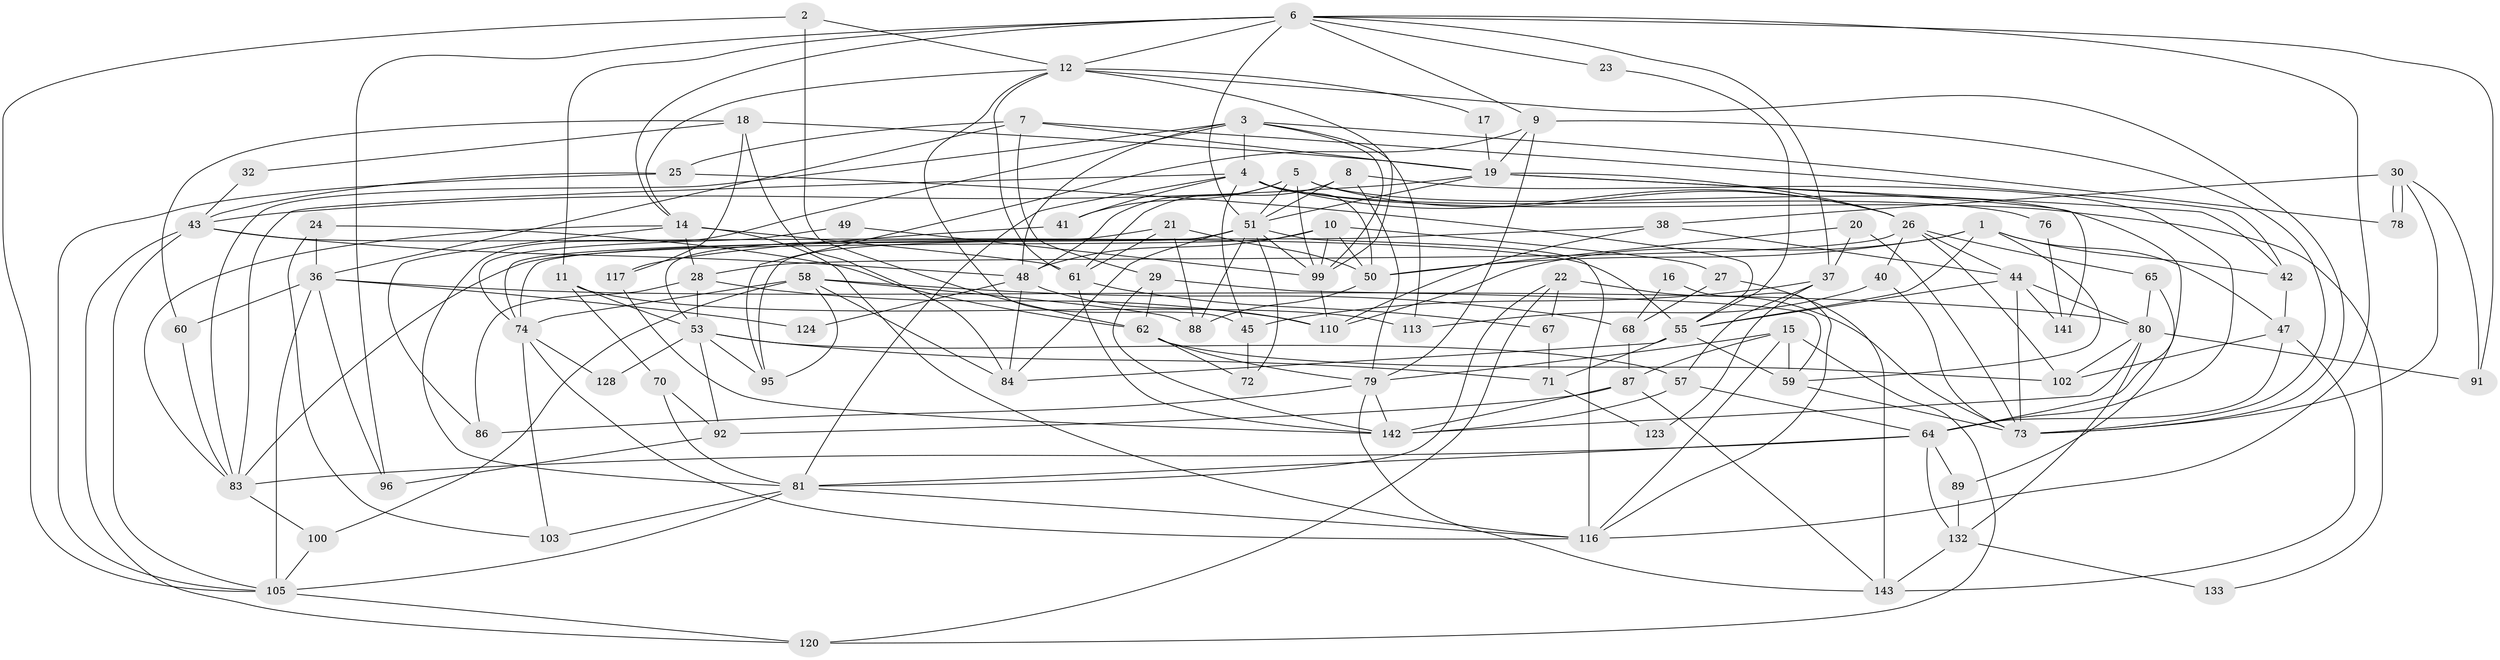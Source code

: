 // Generated by graph-tools (version 1.1) at 2025/24/03/03/25 07:24:03]
// undirected, 94 vertices, 227 edges
graph export_dot {
graph [start="1"]
  node [color=gray90,style=filled];
  1 [super="+111"];
  2;
  3 [super="+82"];
  4 [super="+140"];
  5 [super="+137"];
  6 [super="+107"];
  7;
  8 [super="+106"];
  9 [super="+136"];
  10 [super="+13"];
  11 [super="+33"];
  12 [super="+94"];
  14 [super="+35"];
  15 [super="+46"];
  16;
  17;
  18;
  19 [super="+114"];
  20;
  21 [super="+52"];
  22 [super="+34"];
  23;
  24;
  25 [super="+97"];
  26 [super="+125"];
  27 [super="+90"];
  28 [super="+39"];
  29 [super="+31"];
  30 [super="+121"];
  32;
  36 [super="+115"];
  37 [super="+56"];
  38;
  40;
  41;
  42;
  43 [super="+77"];
  44 [super="+134"];
  45 [super="+138"];
  47;
  48 [super="+54"];
  49;
  50 [super="+130"];
  51 [super="+104"];
  53 [super="+63"];
  55 [super="+69"];
  57 [super="+75"];
  58 [super="+135"];
  59 [super="+101"];
  60;
  61 [super="+109"];
  62 [super="+66"];
  64 [super="+93"];
  65;
  67;
  68 [super="+98"];
  70;
  71;
  72;
  73 [super="+119"];
  74 [super="+126"];
  76;
  78;
  79;
  80 [super="+108"];
  81 [super="+85"];
  83 [super="+131"];
  84 [super="+127"];
  86;
  87;
  88 [super="+122"];
  89;
  91;
  92;
  95;
  96;
  99 [super="+112"];
  100;
  102;
  103;
  105 [super="+129"];
  110;
  113;
  116 [super="+118"];
  117;
  120;
  123;
  124;
  128;
  132 [super="+139"];
  133;
  141;
  142;
  143;
  1 -- 42;
  1 -- 47;
  1 -- 55;
  1 -- 59;
  1 -- 110;
  1 -- 50;
  2 -- 12;
  2 -- 62;
  2 -- 105;
  3 -- 78;
  3 -- 113;
  3 -- 99;
  3 -- 83;
  3 -- 48;
  3 -- 4;
  3 -- 81;
  4 -- 41;
  4 -- 83;
  4 -- 133;
  4 -- 50;
  4 -- 76;
  4 -- 45;
  4 -- 26 [weight=2];
  4 -- 81;
  5 -- 41;
  5 -- 26;
  5 -- 48;
  5 -- 99;
  5 -- 64;
  5 -- 51;
  6 -- 11;
  6 -- 51;
  6 -- 23;
  6 -- 116;
  6 -- 96;
  6 -- 37;
  6 -- 9;
  6 -- 91;
  6 -- 12;
  6 -- 14;
  7 -- 25;
  7 -- 29;
  7 -- 36;
  7 -- 42;
  7 -- 19;
  8 -- 51;
  8 -- 64;
  8 -- 61;
  8 -- 79;
  9 -- 73;
  9 -- 95;
  9 -- 79;
  9 -- 19;
  10 -- 50;
  10 -- 83;
  10 -- 27;
  10 -- 48;
  10 -- 99;
  11 -- 113;
  11 -- 53;
  11 -- 70;
  12 -- 17;
  12 -- 99;
  12 -- 73;
  12 -- 61;
  12 -- 45;
  12 -- 14;
  14 -- 86;
  14 -- 83;
  14 -- 116;
  14 -- 61;
  14 -- 28;
  15 -- 87;
  15 -- 59;
  15 -- 79;
  15 -- 116;
  15 -- 120;
  16 -- 116;
  16 -- 68;
  17 -- 19;
  18 -- 60;
  18 -- 32;
  18 -- 117;
  18 -- 19;
  18 -- 84;
  19 -- 42;
  19 -- 26 [weight=2];
  19 -- 141;
  19 -- 51;
  19 -- 43;
  20 -- 73;
  20 -- 37 [weight=2];
  20 -- 50;
  21 -- 53;
  21 -- 88;
  21 -- 61;
  21 -- 50;
  22 -- 120;
  22 -- 81;
  22 -- 73;
  22 -- 67;
  23 -- 55;
  24 -- 103;
  24 -- 62;
  24 -- 36;
  25 -- 105;
  25 -- 55;
  25 -- 43;
  26 -- 40;
  26 -- 65;
  26 -- 102;
  26 -- 28;
  26 -- 44;
  27 -- 68;
  27 -- 143;
  28 -- 86;
  28 -- 53;
  28 -- 110;
  29 -- 142 [weight=2];
  29 -- 62;
  29 -- 59;
  30 -- 78 [weight=2];
  30 -- 78;
  30 -- 38;
  30 -- 91;
  30 -- 73 [weight=2];
  32 -- 43;
  36 -- 124;
  36 -- 96;
  36 -- 60;
  36 -- 80;
  36 -- 105;
  37 -- 123;
  37 -- 57;
  37 -- 45;
  38 -- 110;
  38 -- 44;
  38 -- 74;
  40 -- 73;
  40 -- 113;
  41 -- 117;
  42 -- 47;
  43 -- 55;
  43 -- 120;
  43 -- 48;
  43 -- 105;
  44 -- 141;
  44 -- 55 [weight=2];
  44 -- 80;
  44 -- 73;
  45 -- 72;
  47 -- 102;
  47 -- 143;
  47 -- 64;
  48 -- 84;
  48 -- 124;
  48 -- 110;
  49 -- 99;
  49 -- 74;
  50 -- 88;
  51 -- 74;
  51 -- 95;
  51 -- 116;
  51 -- 99;
  51 -- 84;
  51 -- 72;
  51 -- 88;
  53 -- 71;
  53 -- 92;
  53 -- 128;
  53 -- 95;
  53 -- 57;
  55 -- 84;
  55 -- 71;
  55 -- 59;
  57 -- 142;
  57 -- 64;
  58 -- 95;
  58 -- 74;
  58 -- 68;
  58 -- 88;
  58 -- 100;
  58 -- 84;
  59 -- 73;
  60 -- 83;
  61 -- 67;
  61 -- 142;
  62 -- 72;
  62 -- 102;
  62 -- 79;
  64 -- 132;
  64 -- 81;
  64 -- 89;
  64 -- 83;
  65 -- 80;
  65 -- 89;
  67 -- 71;
  68 -- 87;
  70 -- 92;
  70 -- 81;
  71 -- 123;
  74 -- 103;
  74 -- 128;
  74 -- 116;
  76 -- 141;
  79 -- 86;
  79 -- 142;
  79 -- 143;
  80 -- 102;
  80 -- 91;
  80 -- 132;
  80 -- 142;
  81 -- 103;
  81 -- 116;
  81 -- 105;
  83 -- 100;
  87 -- 143;
  87 -- 142;
  87 -- 92;
  89 -- 132;
  92 -- 96;
  99 -- 110;
  100 -- 105;
  105 -- 120;
  117 -- 142;
  132 -- 133;
  132 -- 143;
}
